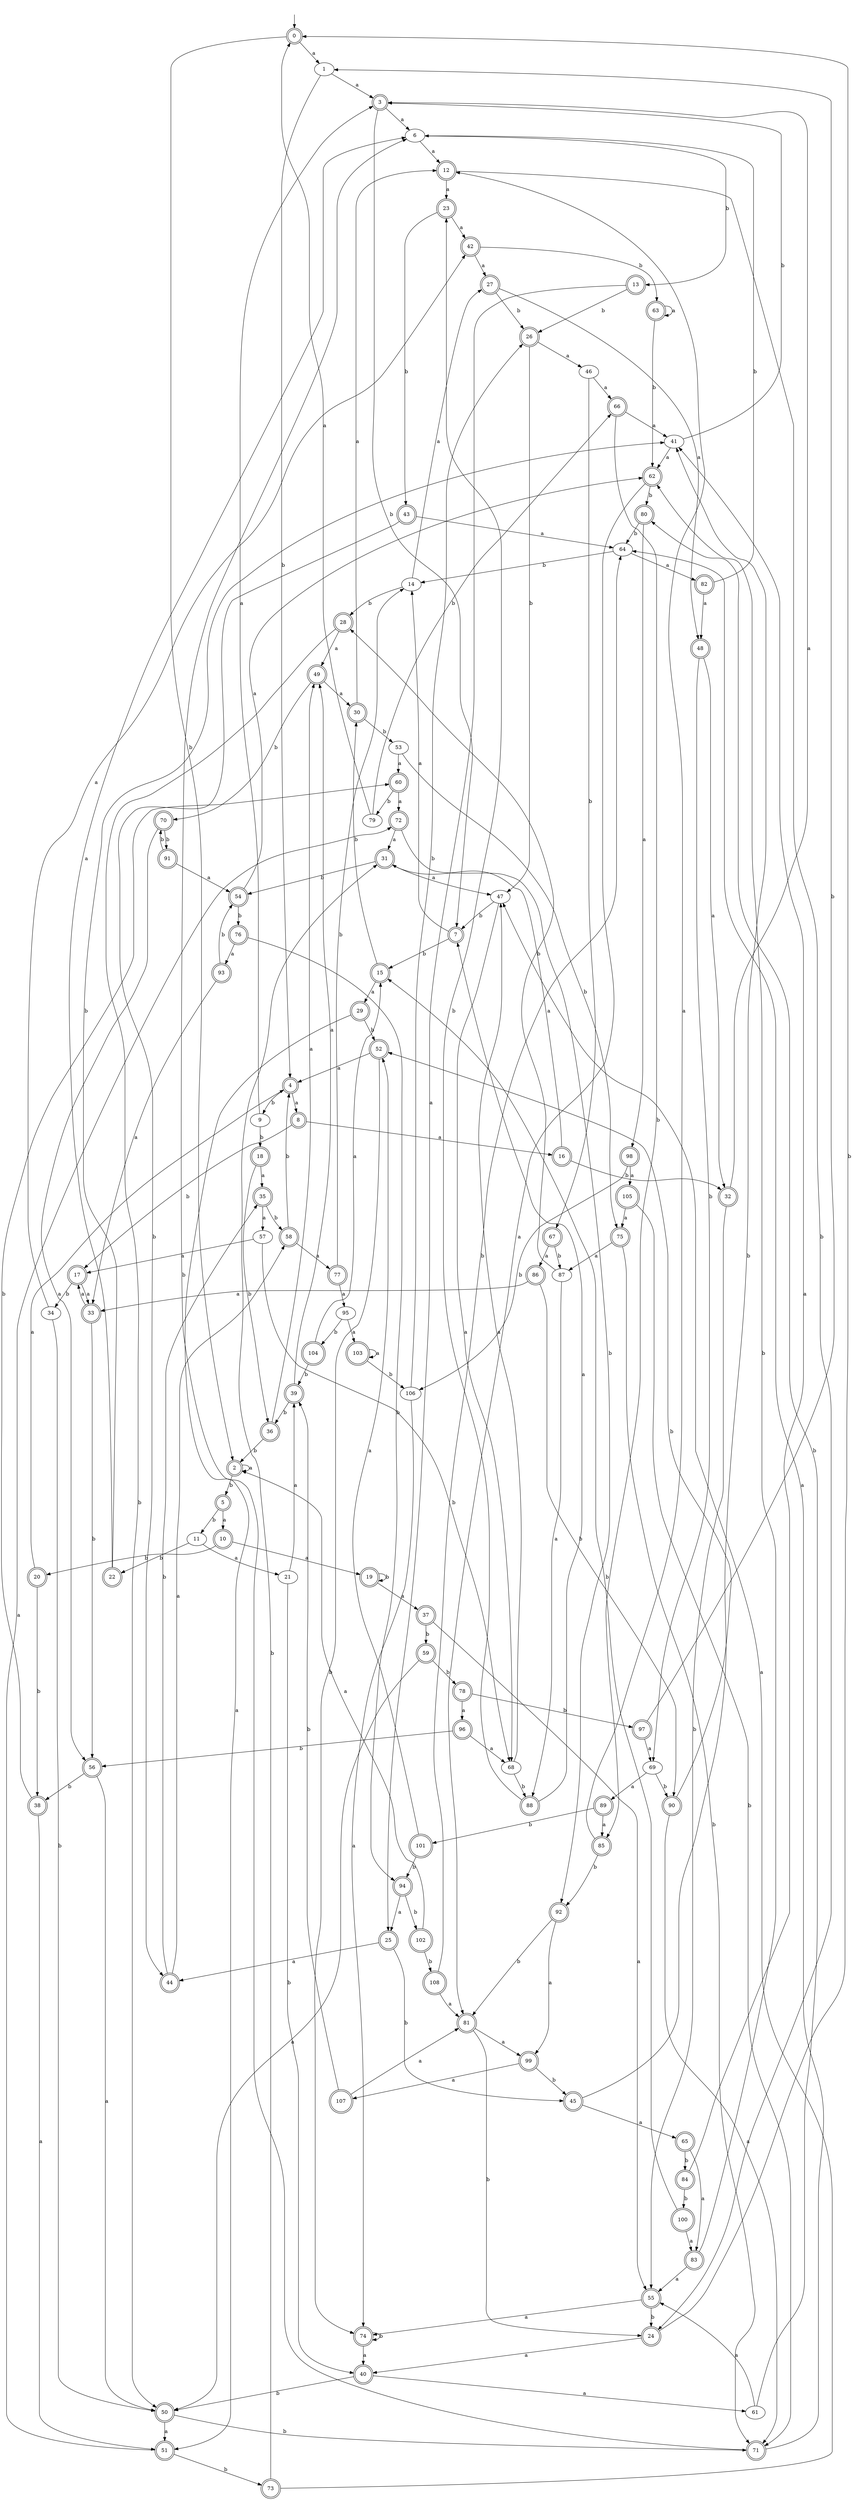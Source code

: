 digraph RandomDFA {
  __start0 [label="", shape=none];
  __start0 -> 0 [label=""];
  0 [shape=circle] [shape=doublecircle]
  0 -> 1 [label="a"]
  0 -> 2 [label="b"]
  1
  1 -> 3 [label="a"]
  1 -> 4 [label="b"]
  2 [shape=doublecircle]
  2 -> 2 [label="a"]
  2 -> 5 [label="b"]
  3 [shape=doublecircle]
  3 -> 6 [label="a"]
  3 -> 7 [label="b"]
  4 [shape=doublecircle]
  4 -> 8 [label="a"]
  4 -> 9 [label="b"]
  5 [shape=doublecircle]
  5 -> 10 [label="a"]
  5 -> 11 [label="b"]
  6
  6 -> 12 [label="a"]
  6 -> 13 [label="b"]
  7 [shape=doublecircle]
  7 -> 14 [label="a"]
  7 -> 15 [label="b"]
  8 [shape=doublecircle]
  8 -> 16 [label="a"]
  8 -> 17 [label="b"]
  9
  9 -> 3 [label="a"]
  9 -> 18 [label="b"]
  10 [shape=doublecircle]
  10 -> 19 [label="a"]
  10 -> 20 [label="b"]
  11
  11 -> 21 [label="a"]
  11 -> 22 [label="b"]
  12 [shape=doublecircle]
  12 -> 23 [label="a"]
  12 -> 24 [label="b"]
  13 [shape=doublecircle]
  13 -> 25 [label="a"]
  13 -> 26 [label="b"]
  14
  14 -> 27 [label="a"]
  14 -> 28 [label="b"]
  15 [shape=doublecircle]
  15 -> 29 [label="a"]
  15 -> 30 [label="b"]
  16 [shape=doublecircle]
  16 -> 31 [label="a"]
  16 -> 32 [label="b"]
  17 [shape=doublecircle]
  17 -> 33 [label="a"]
  17 -> 34 [label="b"]
  18 [shape=doublecircle]
  18 -> 35 [label="a"]
  18 -> 36 [label="b"]
  19 [shape=doublecircle]
  19 -> 37 [label="a"]
  19 -> 19 [label="b"]
  20 [shape=doublecircle]
  20 -> 4 [label="a"]
  20 -> 38 [label="b"]
  21
  21 -> 39 [label="a"]
  21 -> 40 [label="b"]
  22 [shape=doublecircle]
  22 -> 6 [label="a"]
  22 -> 41 [label="b"]
  23 [shape=doublecircle]
  23 -> 42 [label="a"]
  23 -> 43 [label="b"]
  24 [shape=doublecircle]
  24 -> 40 [label="a"]
  24 -> 0 [label="b"]
  25 [shape=doublecircle]
  25 -> 44 [label="a"]
  25 -> 45 [label="b"]
  26 [shape=doublecircle]
  26 -> 46 [label="a"]
  26 -> 47 [label="b"]
  27 [shape=doublecircle]
  27 -> 48 [label="a"]
  27 -> 26 [label="b"]
  28 [shape=doublecircle]
  28 -> 49 [label="a"]
  28 -> 50 [label="b"]
  29 [shape=doublecircle]
  29 -> 51 [label="a"]
  29 -> 52 [label="b"]
  30 [shape=doublecircle]
  30 -> 12 [label="a"]
  30 -> 53 [label="b"]
  31 [shape=doublecircle]
  31 -> 47 [label="a"]
  31 -> 54 [label="b"]
  32 [shape=doublecircle]
  32 -> 3 [label="a"]
  32 -> 55 [label="b"]
  33 [shape=doublecircle]
  33 -> 17 [label="a"]
  33 -> 56 [label="b"]
  34
  34 -> 42 [label="a"]
  34 -> 50 [label="b"]
  35 [shape=doublecircle]
  35 -> 57 [label="a"]
  35 -> 58 [label="b"]
  36 [shape=doublecircle]
  36 -> 49 [label="a"]
  36 -> 2 [label="b"]
  37 [shape=doublecircle]
  37 -> 55 [label="a"]
  37 -> 59 [label="b"]
  38 [shape=doublecircle]
  38 -> 51 [label="a"]
  38 -> 60 [label="b"]
  39 [shape=doublecircle]
  39 -> 49 [label="a"]
  39 -> 36 [label="b"]
  40 [shape=doublecircle]
  40 -> 61 [label="a"]
  40 -> 50 [label="b"]
  41
  41 -> 62 [label="a"]
  41 -> 3 [label="b"]
  42 [shape=doublecircle]
  42 -> 27 [label="a"]
  42 -> 63 [label="b"]
  43 [shape=doublecircle]
  43 -> 64 [label="a"]
  43 -> 44 [label="b"]
  44 [shape=doublecircle]
  44 -> 58 [label="a"]
  44 -> 35 [label="b"]
  45 [shape=doublecircle]
  45 -> 65 [label="a"]
  45 -> 41 [label="b"]
  46
  46 -> 66 [label="a"]
  46 -> 67 [label="b"]
  47
  47 -> 68 [label="a"]
  47 -> 7 [label="b"]
  48 [shape=doublecircle]
  48 -> 32 [label="a"]
  48 -> 69 [label="b"]
  49 [shape=doublecircle]
  49 -> 30 [label="a"]
  49 -> 70 [label="b"]
  50 [shape=doublecircle]
  50 -> 51 [label="a"]
  50 -> 71 [label="b"]
  51 [shape=doublecircle]
  51 -> 72 [label="a"]
  51 -> 73 [label="b"]
  52 [shape=doublecircle]
  52 -> 4 [label="a"]
  52 -> 74 [label="b"]
  53
  53 -> 60 [label="a"]
  53 -> 75 [label="b"]
  54 [shape=doublecircle]
  54 -> 62 [label="a"]
  54 -> 76 [label="b"]
  55 [shape=doublecircle]
  55 -> 74 [label="a"]
  55 -> 24 [label="b"]
  56 [shape=doublecircle]
  56 -> 50 [label="a"]
  56 -> 38 [label="b"]
  57
  57 -> 17 [label="a"]
  57 -> 68 [label="b"]
  58 [shape=doublecircle]
  58 -> 77 [label="a"]
  58 -> 4 [label="b"]
  59 [shape=doublecircle]
  59 -> 50 [label="a"]
  59 -> 78 [label="b"]
  60 [shape=doublecircle]
  60 -> 72 [label="a"]
  60 -> 79 [label="b"]
  61
  61 -> 55 [label="a"]
  61 -> 80 [label="b"]
  62 [shape=doublecircle]
  62 -> 81 [label="a"]
  62 -> 80 [label="b"]
  63 [shape=doublecircle]
  63 -> 63 [label="a"]
  63 -> 62 [label="b"]
  64
  64 -> 82 [label="a"]
  64 -> 14 [label="b"]
  65 [shape=doublecircle]
  65 -> 83 [label="a"]
  65 -> 84 [label="b"]
  66 [shape=doublecircle]
  66 -> 41 [label="a"]
  66 -> 85 [label="b"]
  67 [shape=doublecircle]
  67 -> 86 [label="a"]
  67 -> 87 [label="b"]
  68
  68 -> 47 [label="a"]
  68 -> 88 [label="b"]
  69
  69 -> 89 [label="a"]
  69 -> 90 [label="b"]
  70 [shape=doublecircle]
  70 -> 56 [label="a"]
  70 -> 91 [label="b"]
  71 [shape=doublecircle]
  71 -> 64 [label="a"]
  71 -> 6 [label="b"]
  72 [shape=doublecircle]
  72 -> 31 [label="a"]
  72 -> 92 [label="b"]
  73 [shape=doublecircle]
  73 -> 47 [label="a"]
  73 -> 31 [label="b"]
  74 [shape=doublecircle]
  74 -> 40 [label="a"]
  74 -> 74 [label="b"]
  75 [shape=doublecircle]
  75 -> 87 [label="a"]
  75 -> 71 [label="b"]
  76 [shape=doublecircle]
  76 -> 93 [label="a"]
  76 -> 94 [label="b"]
  77 [shape=doublecircle]
  77 -> 95 [label="a"]
  77 -> 14 [label="b"]
  78 [shape=doublecircle]
  78 -> 96 [label="a"]
  78 -> 97 [label="b"]
  79
  79 -> 0 [label="a"]
  79 -> 66 [label="b"]
  80 [shape=doublecircle]
  80 -> 98 [label="a"]
  80 -> 64 [label="b"]
  81 [shape=doublecircle]
  81 -> 99 [label="a"]
  81 -> 24 [label="b"]
  82 [shape=doublecircle]
  82 -> 48 [label="a"]
  82 -> 6 [label="b"]
  83 [shape=doublecircle]
  83 -> 55 [label="a"]
  83 -> 62 [label="b"]
  84 [shape=doublecircle]
  84 -> 41 [label="a"]
  84 -> 100 [label="b"]
  85 [shape=doublecircle]
  85 -> 12 [label="a"]
  85 -> 92 [label="b"]
  86 [shape=doublecircle]
  86 -> 33 [label="a"]
  86 -> 90 [label="b"]
  87
  87 -> 88 [label="a"]
  87 -> 28 [label="b"]
  88 [shape=doublecircle]
  88 -> 7 [label="a"]
  88 -> 23 [label="b"]
  89 [shape=doublecircle]
  89 -> 85 [label="a"]
  89 -> 101 [label="b"]
  90 [shape=doublecircle]
  90 -> 71 [label="a"]
  90 -> 52 [label="b"]
  91 [shape=doublecircle]
  91 -> 54 [label="a"]
  91 -> 70 [label="b"]
  92 [shape=doublecircle]
  92 -> 99 [label="a"]
  92 -> 81 [label="b"]
  93 [shape=doublecircle]
  93 -> 33 [label="a"]
  93 -> 54 [label="b"]
  94 [shape=doublecircle]
  94 -> 25 [label="a"]
  94 -> 102 [label="b"]
  95
  95 -> 103 [label="a"]
  95 -> 104 [label="b"]
  96 [shape=doublecircle]
  96 -> 68 [label="a"]
  96 -> 56 [label="b"]
  97 [shape=doublecircle]
  97 -> 69 [label="a"]
  97 -> 1 [label="b"]
  98 [shape=doublecircle]
  98 -> 105 [label="a"]
  98 -> 106 [label="b"]
  99 [shape=doublecircle]
  99 -> 107 [label="a"]
  99 -> 45 [label="b"]
  100 [shape=doublecircle]
  100 -> 83 [label="a"]
  100 -> 15 [label="b"]
  101 [shape=doublecircle]
  101 -> 52 [label="a"]
  101 -> 94 [label="b"]
  102 [shape=doublecircle]
  102 -> 2 [label="a"]
  102 -> 108 [label="b"]
  103 [shape=doublecircle]
  103 -> 103 [label="a"]
  103 -> 106 [label="b"]
  104 [shape=doublecircle]
  104 -> 15 [label="a"]
  104 -> 39 [label="b"]
  105 [shape=doublecircle]
  105 -> 75 [label="a"]
  105 -> 71 [label="b"]
  106
  106 -> 74 [label="a"]
  106 -> 26 [label="b"]
  107 [shape=doublecircle]
  107 -> 81 [label="a"]
  107 -> 39 [label="b"]
  108 [shape=doublecircle]
  108 -> 81 [label="a"]
  108 -> 64 [label="b"]
}
